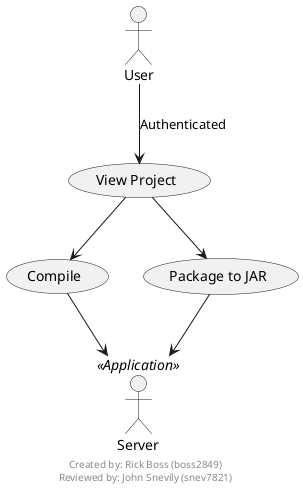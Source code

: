 @startuml
scale max 700 width

footer
Created by: Rick Boss (boss2849)
Reviewed by: John Snevily (snev7821)
endfooter

actor User
actor Server <<Application>>

(View Project) as view

User --> view : Authenticated
view --> (Compile)
view --> (Package to JAR)

(Compile) --> Server
(Package to JAR) --> Server

@enduml